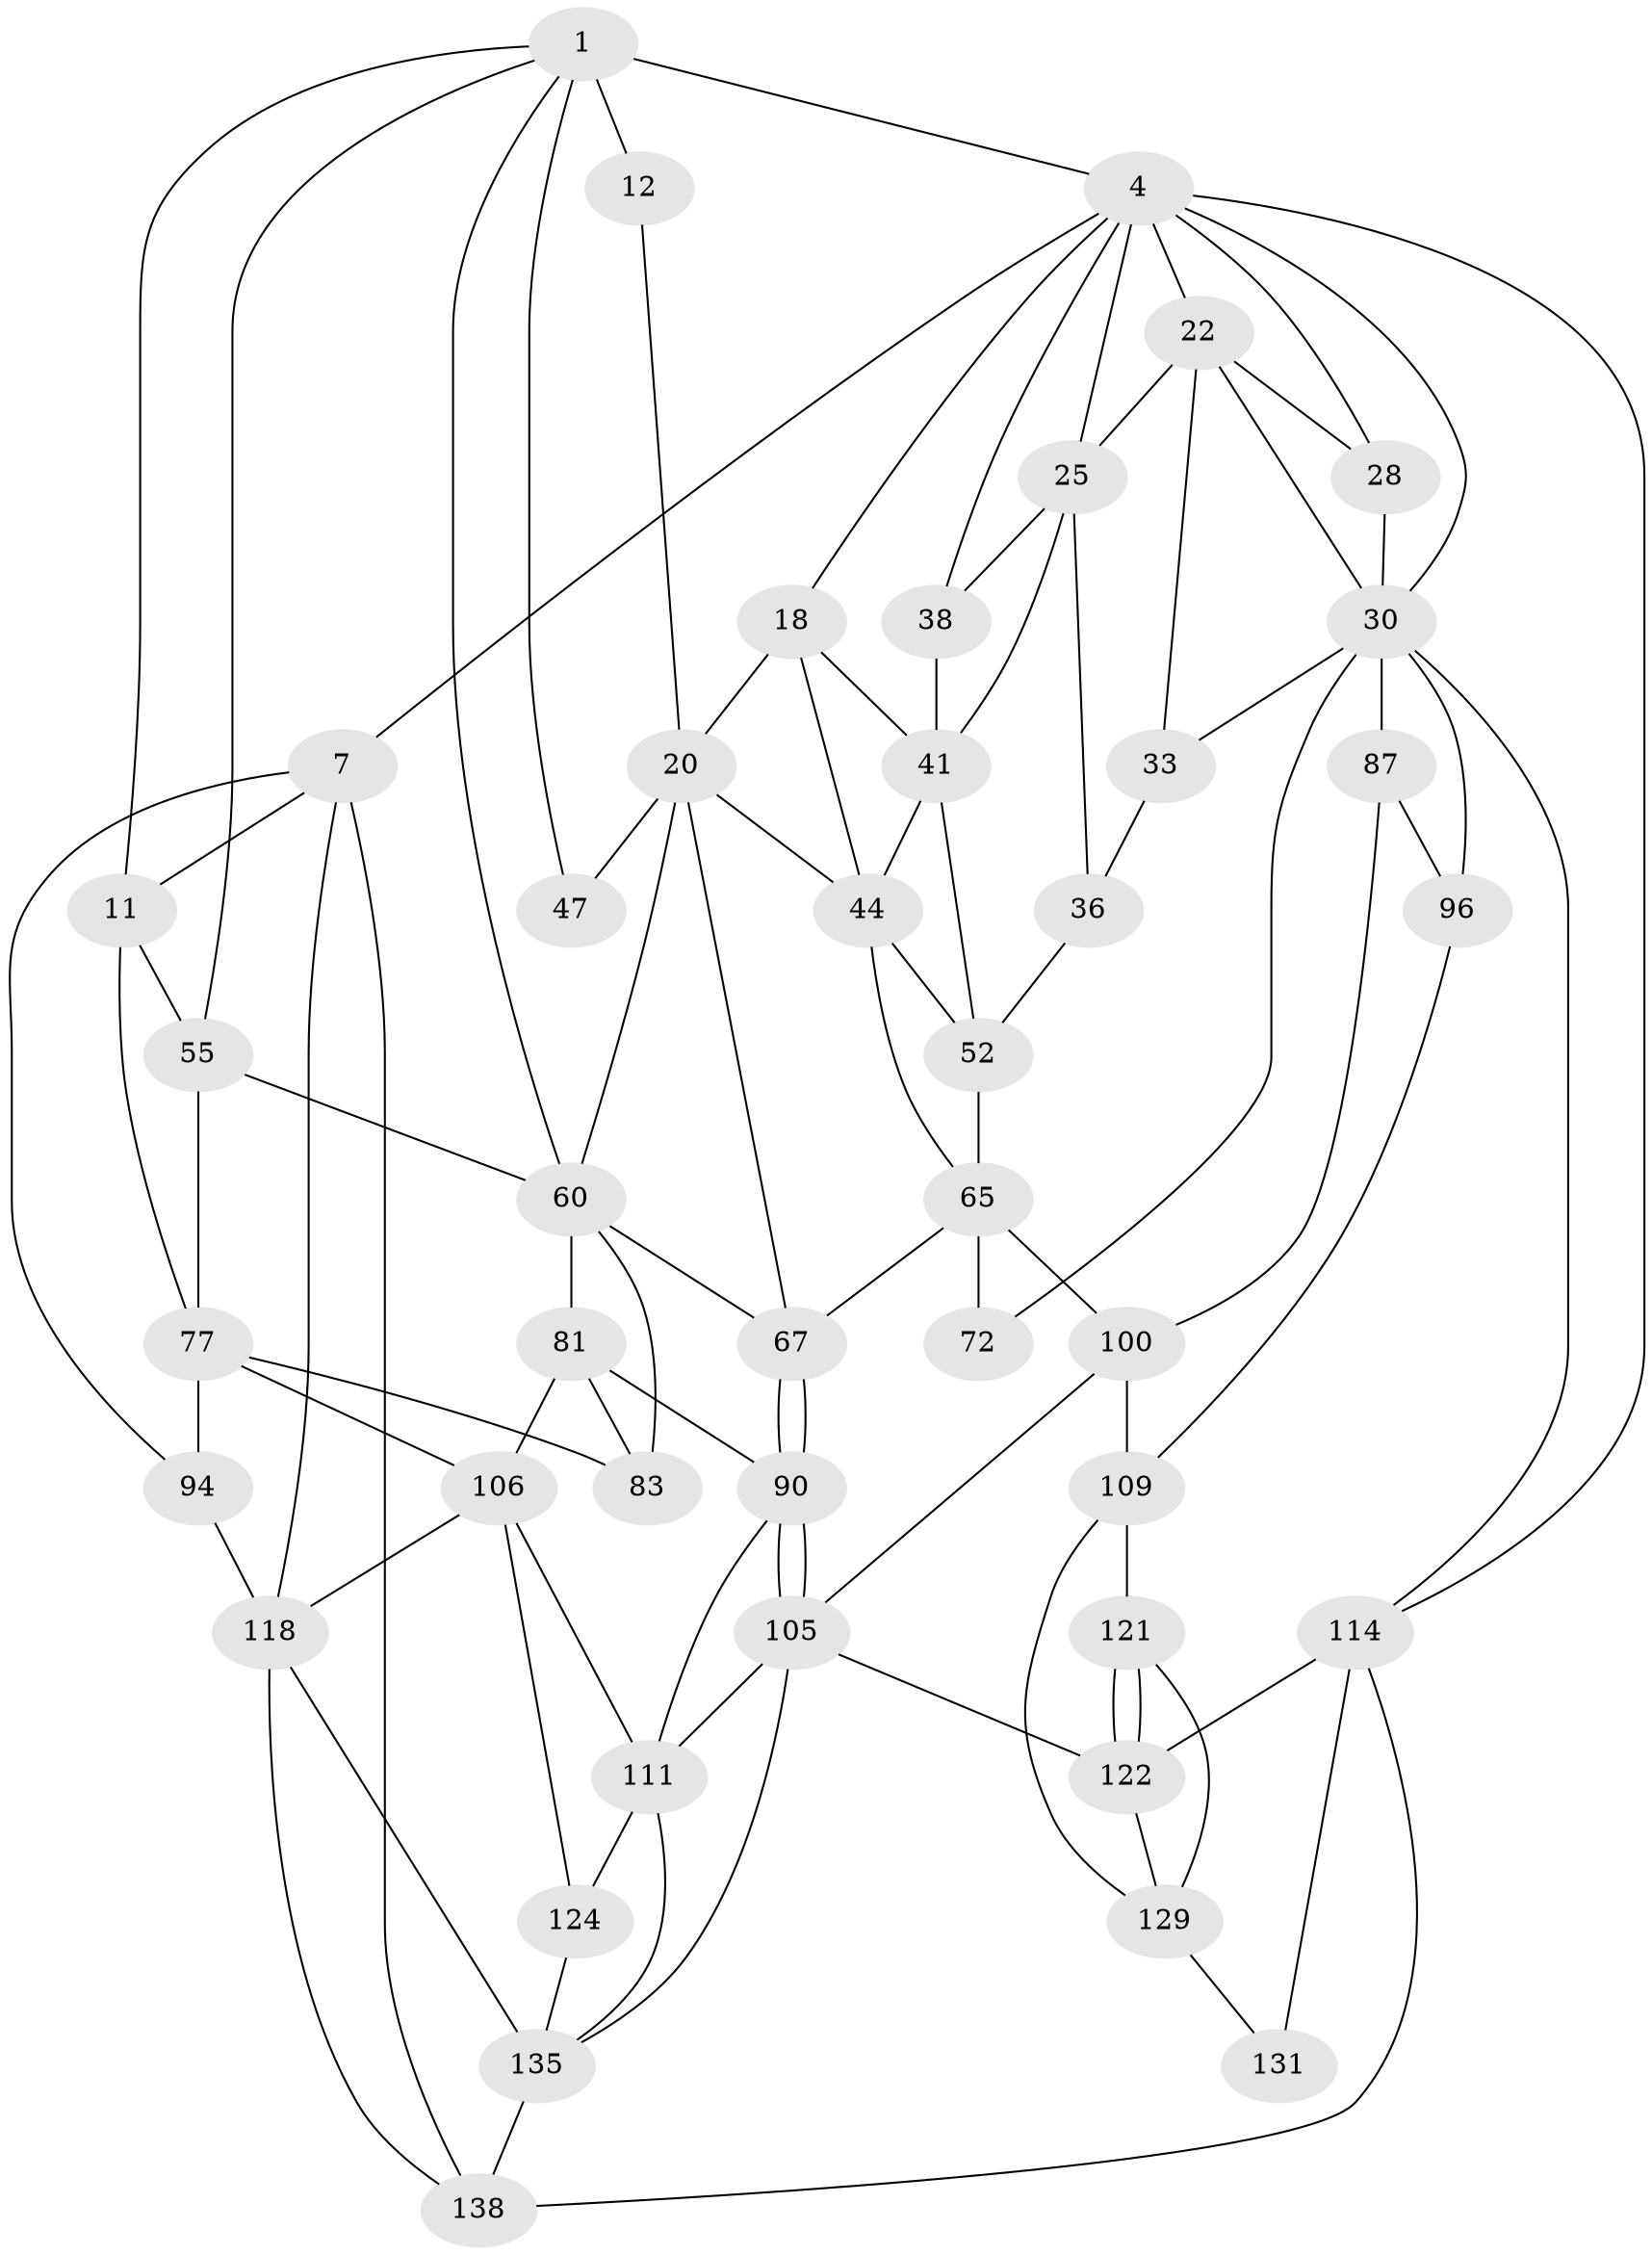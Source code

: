 // original degree distribution, {3: 0.013422818791946308, 4: 0.2214765100671141, 6: 0.20134228187919462, 5: 0.5637583892617449}
// Generated by graph-tools (version 1.1) at 2025/21/03/04/25 18:21:22]
// undirected, 44 vertices, 96 edges
graph export_dot {
graph [start="1"]
  node [color=gray90,style=filled];
  1 [pos="+0.2581888672034265+0",super="+2+9"];
  4 [pos="+0.5783340433952865+0",super="+15+5"];
  7 [pos="+0+0",super="+51+8+141"];
  11 [pos="+0.10358642054665376+0.13160024674802331",super="+50"];
  12 [pos="+0.3097613696225198+0.06948571698114711",super="+14+13"];
  18 [pos="+0.5669986474515177+0.13126804637766656",super="+19"];
  20 [pos="+0.42816365659030575+0.15735416606035016",super="+27"];
  22 [pos="+0.7872959755611545+0.07172345457942289",super="+23"];
  25 [pos="+0.7286848444328563+0.15060621534105412",super="+26+37"];
  28 [pos="+0.9030619901402376+0.10015591060612322"];
  30 [pos="+1+0.2586003695590952",super="+31+63"];
  33 [pos="+0.8420423870864546+0.2512082644792761",super="+34"];
  36 [pos="+0.7905554460403006+0.2817441373786224"];
  38 [pos="+0.6932476388210677+0.178641778597141",super="+39"];
  41 [pos="+0.6400657333337402+0.2449600176238122",super="+43+42"];
  44 [pos="+0.5290073622901503+0.28373561097890315",super="+53+45"];
  47 [pos="+0.3188981849140435+0.22744447228804754"];
  52 [pos="+0.6462117114395244+0.29382680694525537",super="+57"];
  55 [pos="+0.05973721936727834+0.34072772681302366",super="+76"];
  60 [pos="+0.34100790047632173+0.36030866936603406",super="+74+61"];
  65 [pos="+0.5976315840404661+0.3742361594682628",super="+73+66"];
  67 [pos="+0.5268319860957066+0.4673351128463021",super="+68"];
  72 [pos="+0.7393647169139362+0.4031293937462325",super="+86"];
  77 [pos="+0.13112328464278747+0.47130856025898354",super="+89+78"];
  81 [pos="+0.3527245570395151+0.4699011060398257",super="+82+92"];
  83 [pos="+0.27946720533152164+0.5052103470646488",super="+98+84"];
  87 [pos="+0.8240282885266115+0.4672669244231622",super="+97"];
  90 [pos="+0.5041584551435948+0.5753439163399215",super="+91"];
  94 [pos="+0+0.6026646492316242"];
  96 [pos="+1+0.6316994534235244"];
  100 [pos="+0.7988637701531586+0.5766794796626095",super="+101"];
  105 [pos="+0.5893005906258452+0.6359015271792946",super="+116"];
  106 [pos="+0.2743308019440078+0.6294902781024546",super="+107"];
  109 [pos="+0.79301266035786+0.6315272958722219",super="+113+110"];
  111 [pos="+0.41943877358422704+0.6653147602187267",super="+112+117"];
  114 [pos="+1+1",super="+115+146"];
  118 [pos="+0.11321532334640022+0.7811078920196627",super="+128+119"];
  121 [pos="+0.7169966848985334+0.7368923325552317",super="+130"];
  122 [pos="+0.5964140727840446+0.8239716908820036",super="+133"];
  124 [pos="+0.31436047283589424+0.7514333856640635",super="+125"];
  129 [pos="+0.8767912205099586+0.735825316012143",super="+132"];
  131 [pos="+0.9193011108094251+0.8561478155721485"];
  135 [pos="+0.2572647207901686+0.8746909663450324",super="+137+136"];
  138 [pos="+0.22110318377085464+0.913746589310983",super="+148+139"];
  1 -- 12 [weight=3];
  1 -- 4;
  1 -- 55;
  1 -- 11;
  1 -- 47;
  1 -- 60;
  4 -- 18;
  4 -- 38;
  4 -- 22 [weight=2];
  4 -- 25;
  4 -- 114;
  4 -- 7;
  4 -- 28;
  4 -- 30;
  7 -- 94;
  7 -- 11 [weight=2];
  7 -- 138 [weight=2];
  7 -- 118;
  11 -- 55;
  11 -- 77;
  12 -- 20 [weight=2];
  18 -- 20;
  18 -- 41;
  18 -- 44;
  20 -- 60;
  20 -- 47 [weight=2];
  20 -- 44;
  20 -- 67;
  22 -- 33 [weight=2];
  22 -- 25;
  22 -- 28;
  22 -- 30;
  25 -- 38 [weight=2];
  25 -- 36;
  25 -- 41;
  28 -- 30;
  30 -- 96;
  30 -- 33 [weight=2];
  30 -- 114;
  30 -- 87 [weight=2];
  30 -- 72 [weight=2];
  33 -- 36;
  36 -- 52;
  38 -- 41;
  41 -- 52;
  41 -- 44;
  44 -- 65;
  44 -- 52;
  52 -- 65;
  55 -- 77;
  55 -- 60;
  60 -- 81 [weight=2];
  60 -- 83;
  60 -- 67;
  65 -- 72 [weight=2];
  65 -- 67;
  65 -- 100;
  67 -- 90;
  67 -- 90;
  77 -- 106;
  77 -- 83 [weight=2];
  77 -- 94;
  81 -- 83 [weight=2];
  81 -- 90;
  81 -- 106;
  87 -- 96;
  87 -- 100;
  90 -- 105;
  90 -- 105;
  90 -- 111;
  94 -- 118;
  96 -- 109;
  100 -- 109 [weight=2];
  100 -- 105;
  105 -- 122 [weight=2];
  105 -- 135;
  105 -- 111;
  106 -- 111;
  106 -- 118 [weight=2];
  106 -- 124;
  109 -- 129;
  109 -- 121;
  111 -- 124 [weight=2];
  111 -- 135;
  114 -- 138;
  114 -- 131 [weight=2];
  114 -- 122;
  118 -- 135;
  118 -- 138;
  121 -- 122 [weight=2];
  121 -- 122;
  121 -- 129;
  122 -- 129;
  124 -- 135;
  129 -- 131;
  135 -- 138 [weight=2];
}
